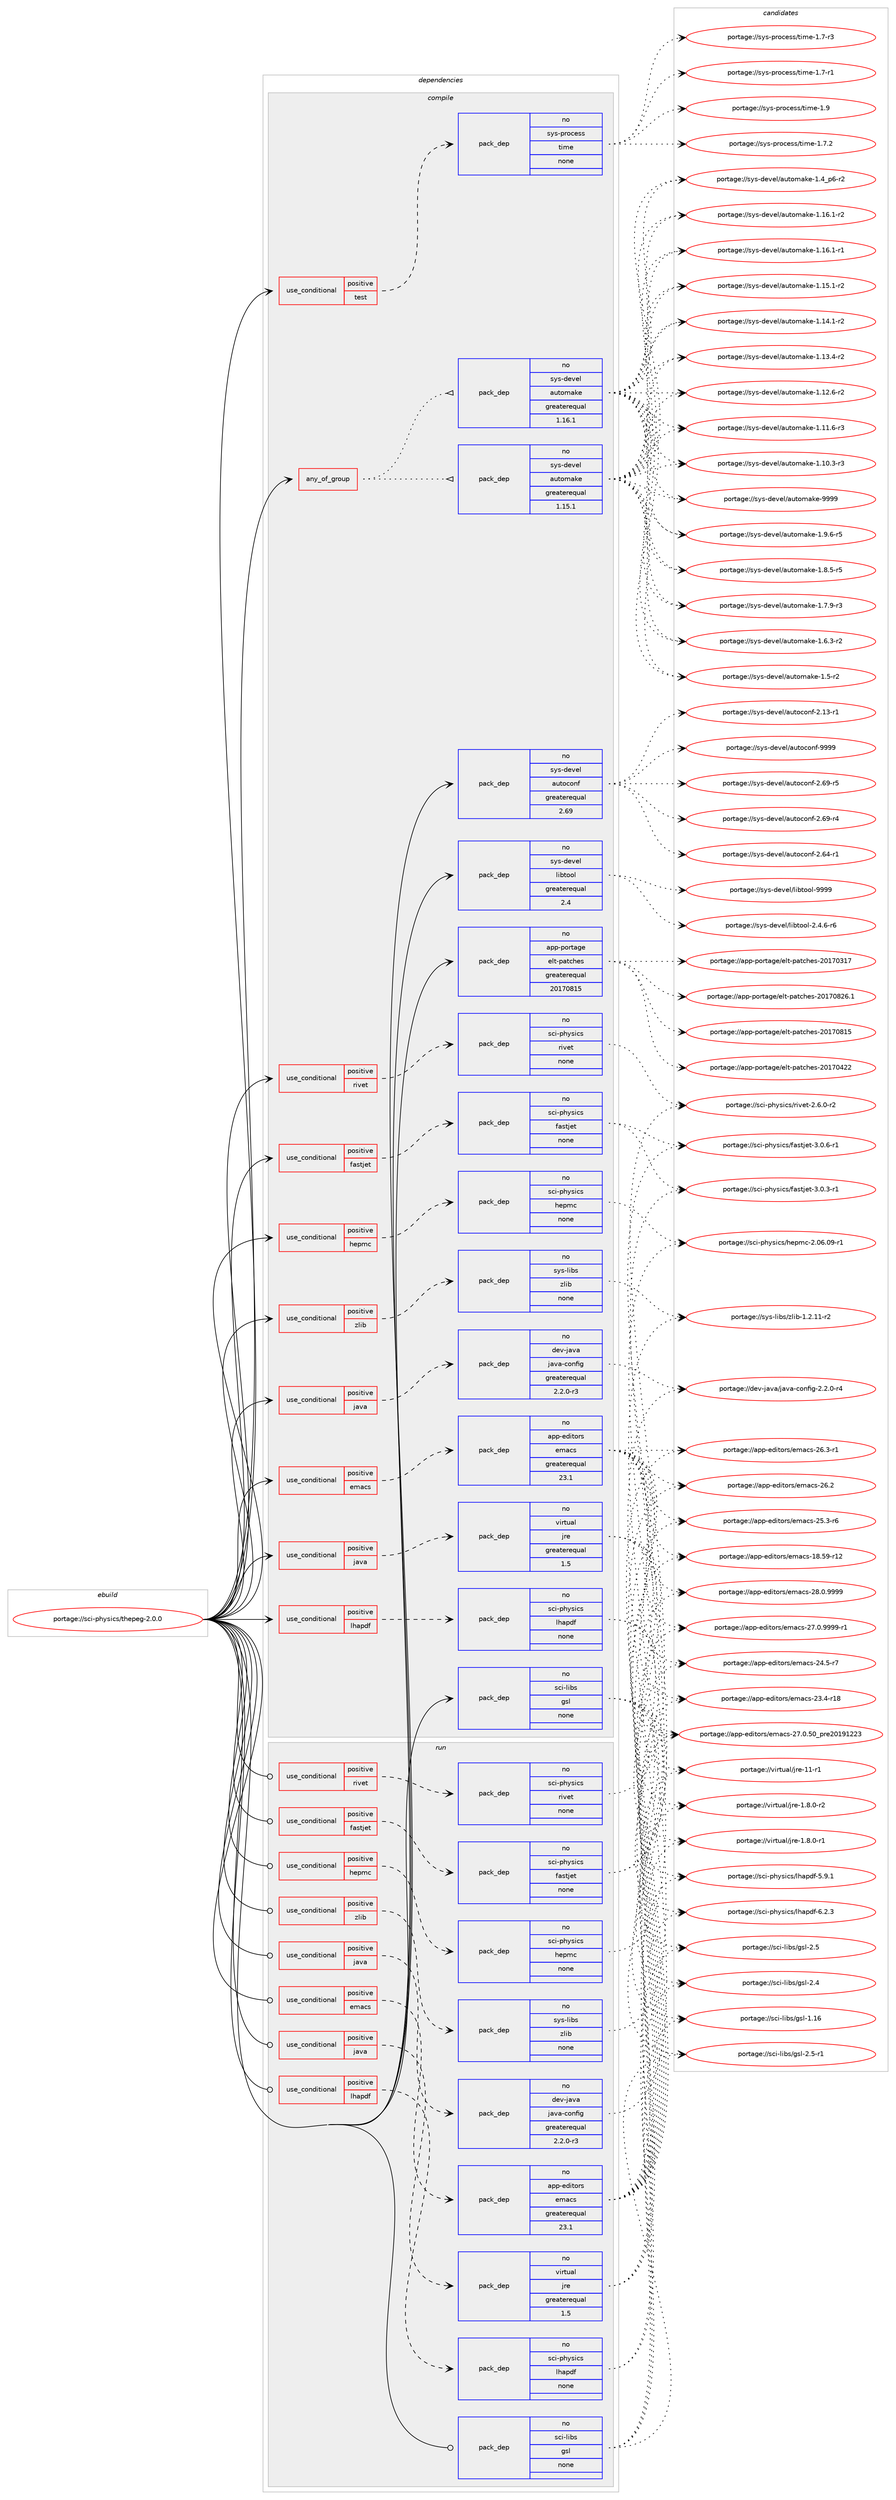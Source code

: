 digraph prolog {

# *************
# Graph options
# *************

newrank=true;
concentrate=true;
compound=true;
graph [rankdir=LR,fontname=Helvetica,fontsize=10,ranksep=1.5];#, ranksep=2.5, nodesep=0.2];
edge  [arrowhead=vee];
node  [fontname=Helvetica,fontsize=10];

# **********
# The ebuild
# **********

subgraph cluster_leftcol {
color=gray;
rank=same;
label=<<i>ebuild</i>>;
id [label="portage://sci-physics/thepeg-2.0.0", color=red, width=4, href="../sci-physics/thepeg-2.0.0.svg"];
}

# ****************
# The dependencies
# ****************

subgraph cluster_midcol {
color=gray;
label=<<i>dependencies</i>>;
subgraph cluster_compile {
fillcolor="#eeeeee";
style=filled;
label=<<i>compile</i>>;
subgraph any1295 {
dependency78305 [label=<<TABLE BORDER="0" CELLBORDER="1" CELLSPACING="0" CELLPADDING="4"><TR><TD CELLPADDING="10">any_of_group</TD></TR></TABLE>>, shape=none, color=red];subgraph pack61868 {
dependency78306 [label=<<TABLE BORDER="0" CELLBORDER="1" CELLSPACING="0" CELLPADDING="4" WIDTH="220"><TR><TD ROWSPAN="6" CELLPADDING="30">pack_dep</TD></TR><TR><TD WIDTH="110">no</TD></TR><TR><TD>sys-devel</TD></TR><TR><TD>automake</TD></TR><TR><TD>greaterequal</TD></TR><TR><TD>1.16.1</TD></TR></TABLE>>, shape=none, color=blue];
}
dependency78305:e -> dependency78306:w [weight=20,style="dotted",arrowhead="oinv"];
subgraph pack61869 {
dependency78307 [label=<<TABLE BORDER="0" CELLBORDER="1" CELLSPACING="0" CELLPADDING="4" WIDTH="220"><TR><TD ROWSPAN="6" CELLPADDING="30">pack_dep</TD></TR><TR><TD WIDTH="110">no</TD></TR><TR><TD>sys-devel</TD></TR><TR><TD>automake</TD></TR><TR><TD>greaterequal</TD></TR><TR><TD>1.15.1</TD></TR></TABLE>>, shape=none, color=blue];
}
dependency78305:e -> dependency78307:w [weight=20,style="dotted",arrowhead="oinv"];
}
id:e -> dependency78305:w [weight=20,style="solid",arrowhead="vee"];
subgraph cond15058 {
dependency78308 [label=<<TABLE BORDER="0" CELLBORDER="1" CELLSPACING="0" CELLPADDING="4"><TR><TD ROWSPAN="3" CELLPADDING="10">use_conditional</TD></TR><TR><TD>positive</TD></TR><TR><TD>emacs</TD></TR></TABLE>>, shape=none, color=red];
subgraph pack61870 {
dependency78309 [label=<<TABLE BORDER="0" CELLBORDER="1" CELLSPACING="0" CELLPADDING="4" WIDTH="220"><TR><TD ROWSPAN="6" CELLPADDING="30">pack_dep</TD></TR><TR><TD WIDTH="110">no</TD></TR><TR><TD>app-editors</TD></TR><TR><TD>emacs</TD></TR><TR><TD>greaterequal</TD></TR><TR><TD>23.1</TD></TR></TABLE>>, shape=none, color=blue];
}
dependency78308:e -> dependency78309:w [weight=20,style="dashed",arrowhead="vee"];
}
id:e -> dependency78308:w [weight=20,style="solid",arrowhead="vee"];
subgraph cond15059 {
dependency78310 [label=<<TABLE BORDER="0" CELLBORDER="1" CELLSPACING="0" CELLPADDING="4"><TR><TD ROWSPAN="3" CELLPADDING="10">use_conditional</TD></TR><TR><TD>positive</TD></TR><TR><TD>fastjet</TD></TR></TABLE>>, shape=none, color=red];
subgraph pack61871 {
dependency78311 [label=<<TABLE BORDER="0" CELLBORDER="1" CELLSPACING="0" CELLPADDING="4" WIDTH="220"><TR><TD ROWSPAN="6" CELLPADDING="30">pack_dep</TD></TR><TR><TD WIDTH="110">no</TD></TR><TR><TD>sci-physics</TD></TR><TR><TD>fastjet</TD></TR><TR><TD>none</TD></TR><TR><TD></TD></TR></TABLE>>, shape=none, color=blue];
}
dependency78310:e -> dependency78311:w [weight=20,style="dashed",arrowhead="vee"];
}
id:e -> dependency78310:w [weight=20,style="solid",arrowhead="vee"];
subgraph cond15060 {
dependency78312 [label=<<TABLE BORDER="0" CELLBORDER="1" CELLSPACING="0" CELLPADDING="4"><TR><TD ROWSPAN="3" CELLPADDING="10">use_conditional</TD></TR><TR><TD>positive</TD></TR><TR><TD>hepmc</TD></TR></TABLE>>, shape=none, color=red];
subgraph pack61872 {
dependency78313 [label=<<TABLE BORDER="0" CELLBORDER="1" CELLSPACING="0" CELLPADDING="4" WIDTH="220"><TR><TD ROWSPAN="6" CELLPADDING="30">pack_dep</TD></TR><TR><TD WIDTH="110">no</TD></TR><TR><TD>sci-physics</TD></TR><TR><TD>hepmc</TD></TR><TR><TD>none</TD></TR><TR><TD></TD></TR></TABLE>>, shape=none, color=blue];
}
dependency78312:e -> dependency78313:w [weight=20,style="dashed",arrowhead="vee"];
}
id:e -> dependency78312:w [weight=20,style="solid",arrowhead="vee"];
subgraph cond15061 {
dependency78314 [label=<<TABLE BORDER="0" CELLBORDER="1" CELLSPACING="0" CELLPADDING="4"><TR><TD ROWSPAN="3" CELLPADDING="10">use_conditional</TD></TR><TR><TD>positive</TD></TR><TR><TD>java</TD></TR></TABLE>>, shape=none, color=red];
subgraph pack61873 {
dependency78315 [label=<<TABLE BORDER="0" CELLBORDER="1" CELLSPACING="0" CELLPADDING="4" WIDTH="220"><TR><TD ROWSPAN="6" CELLPADDING="30">pack_dep</TD></TR><TR><TD WIDTH="110">no</TD></TR><TR><TD>dev-java</TD></TR><TR><TD>java-config</TD></TR><TR><TD>greaterequal</TD></TR><TR><TD>2.2.0-r3</TD></TR></TABLE>>, shape=none, color=blue];
}
dependency78314:e -> dependency78315:w [weight=20,style="dashed",arrowhead="vee"];
}
id:e -> dependency78314:w [weight=20,style="solid",arrowhead="vee"];
subgraph cond15062 {
dependency78316 [label=<<TABLE BORDER="0" CELLBORDER="1" CELLSPACING="0" CELLPADDING="4"><TR><TD ROWSPAN="3" CELLPADDING="10">use_conditional</TD></TR><TR><TD>positive</TD></TR><TR><TD>java</TD></TR></TABLE>>, shape=none, color=red];
subgraph pack61874 {
dependency78317 [label=<<TABLE BORDER="0" CELLBORDER="1" CELLSPACING="0" CELLPADDING="4" WIDTH="220"><TR><TD ROWSPAN="6" CELLPADDING="30">pack_dep</TD></TR><TR><TD WIDTH="110">no</TD></TR><TR><TD>virtual</TD></TR><TR><TD>jre</TD></TR><TR><TD>greaterequal</TD></TR><TR><TD>1.5</TD></TR></TABLE>>, shape=none, color=blue];
}
dependency78316:e -> dependency78317:w [weight=20,style="dashed",arrowhead="vee"];
}
id:e -> dependency78316:w [weight=20,style="solid",arrowhead="vee"];
subgraph cond15063 {
dependency78318 [label=<<TABLE BORDER="0" CELLBORDER="1" CELLSPACING="0" CELLPADDING="4"><TR><TD ROWSPAN="3" CELLPADDING="10">use_conditional</TD></TR><TR><TD>positive</TD></TR><TR><TD>lhapdf</TD></TR></TABLE>>, shape=none, color=red];
subgraph pack61875 {
dependency78319 [label=<<TABLE BORDER="0" CELLBORDER="1" CELLSPACING="0" CELLPADDING="4" WIDTH="220"><TR><TD ROWSPAN="6" CELLPADDING="30">pack_dep</TD></TR><TR><TD WIDTH="110">no</TD></TR><TR><TD>sci-physics</TD></TR><TR><TD>lhapdf</TD></TR><TR><TD>none</TD></TR><TR><TD></TD></TR></TABLE>>, shape=none, color=blue];
}
dependency78318:e -> dependency78319:w [weight=20,style="dashed",arrowhead="vee"];
}
id:e -> dependency78318:w [weight=20,style="solid",arrowhead="vee"];
subgraph cond15064 {
dependency78320 [label=<<TABLE BORDER="0" CELLBORDER="1" CELLSPACING="0" CELLPADDING="4"><TR><TD ROWSPAN="3" CELLPADDING="10">use_conditional</TD></TR><TR><TD>positive</TD></TR><TR><TD>rivet</TD></TR></TABLE>>, shape=none, color=red];
subgraph pack61876 {
dependency78321 [label=<<TABLE BORDER="0" CELLBORDER="1" CELLSPACING="0" CELLPADDING="4" WIDTH="220"><TR><TD ROWSPAN="6" CELLPADDING="30">pack_dep</TD></TR><TR><TD WIDTH="110">no</TD></TR><TR><TD>sci-physics</TD></TR><TR><TD>rivet</TD></TR><TR><TD>none</TD></TR><TR><TD></TD></TR></TABLE>>, shape=none, color=blue];
}
dependency78320:e -> dependency78321:w [weight=20,style="dashed",arrowhead="vee"];
}
id:e -> dependency78320:w [weight=20,style="solid",arrowhead="vee"];
subgraph cond15065 {
dependency78322 [label=<<TABLE BORDER="0" CELLBORDER="1" CELLSPACING="0" CELLPADDING="4"><TR><TD ROWSPAN="3" CELLPADDING="10">use_conditional</TD></TR><TR><TD>positive</TD></TR><TR><TD>test</TD></TR></TABLE>>, shape=none, color=red];
subgraph pack61877 {
dependency78323 [label=<<TABLE BORDER="0" CELLBORDER="1" CELLSPACING="0" CELLPADDING="4" WIDTH="220"><TR><TD ROWSPAN="6" CELLPADDING="30">pack_dep</TD></TR><TR><TD WIDTH="110">no</TD></TR><TR><TD>sys-process</TD></TR><TR><TD>time</TD></TR><TR><TD>none</TD></TR><TR><TD></TD></TR></TABLE>>, shape=none, color=blue];
}
dependency78322:e -> dependency78323:w [weight=20,style="dashed",arrowhead="vee"];
}
id:e -> dependency78322:w [weight=20,style="solid",arrowhead="vee"];
subgraph cond15066 {
dependency78324 [label=<<TABLE BORDER="0" CELLBORDER="1" CELLSPACING="0" CELLPADDING="4"><TR><TD ROWSPAN="3" CELLPADDING="10">use_conditional</TD></TR><TR><TD>positive</TD></TR><TR><TD>zlib</TD></TR></TABLE>>, shape=none, color=red];
subgraph pack61878 {
dependency78325 [label=<<TABLE BORDER="0" CELLBORDER="1" CELLSPACING="0" CELLPADDING="4" WIDTH="220"><TR><TD ROWSPAN="6" CELLPADDING="30">pack_dep</TD></TR><TR><TD WIDTH="110">no</TD></TR><TR><TD>sys-libs</TD></TR><TR><TD>zlib</TD></TR><TR><TD>none</TD></TR><TR><TD></TD></TR></TABLE>>, shape=none, color=blue];
}
dependency78324:e -> dependency78325:w [weight=20,style="dashed",arrowhead="vee"];
}
id:e -> dependency78324:w [weight=20,style="solid",arrowhead="vee"];
subgraph pack61879 {
dependency78326 [label=<<TABLE BORDER="0" CELLBORDER="1" CELLSPACING="0" CELLPADDING="4" WIDTH="220"><TR><TD ROWSPAN="6" CELLPADDING="30">pack_dep</TD></TR><TR><TD WIDTH="110">no</TD></TR><TR><TD>app-portage</TD></TR><TR><TD>elt-patches</TD></TR><TR><TD>greaterequal</TD></TR><TR><TD>20170815</TD></TR></TABLE>>, shape=none, color=blue];
}
id:e -> dependency78326:w [weight=20,style="solid",arrowhead="vee"];
subgraph pack61880 {
dependency78327 [label=<<TABLE BORDER="0" CELLBORDER="1" CELLSPACING="0" CELLPADDING="4" WIDTH="220"><TR><TD ROWSPAN="6" CELLPADDING="30">pack_dep</TD></TR><TR><TD WIDTH="110">no</TD></TR><TR><TD>sci-libs</TD></TR><TR><TD>gsl</TD></TR><TR><TD>none</TD></TR><TR><TD></TD></TR></TABLE>>, shape=none, color=blue];
}
id:e -> dependency78327:w [weight=20,style="solid",arrowhead="vee"];
subgraph pack61881 {
dependency78328 [label=<<TABLE BORDER="0" CELLBORDER="1" CELLSPACING="0" CELLPADDING="4" WIDTH="220"><TR><TD ROWSPAN="6" CELLPADDING="30">pack_dep</TD></TR><TR><TD WIDTH="110">no</TD></TR><TR><TD>sys-devel</TD></TR><TR><TD>autoconf</TD></TR><TR><TD>greaterequal</TD></TR><TR><TD>2.69</TD></TR></TABLE>>, shape=none, color=blue];
}
id:e -> dependency78328:w [weight=20,style="solid",arrowhead="vee"];
subgraph pack61882 {
dependency78329 [label=<<TABLE BORDER="0" CELLBORDER="1" CELLSPACING="0" CELLPADDING="4" WIDTH="220"><TR><TD ROWSPAN="6" CELLPADDING="30">pack_dep</TD></TR><TR><TD WIDTH="110">no</TD></TR><TR><TD>sys-devel</TD></TR><TR><TD>libtool</TD></TR><TR><TD>greaterequal</TD></TR><TR><TD>2.4</TD></TR></TABLE>>, shape=none, color=blue];
}
id:e -> dependency78329:w [weight=20,style="solid",arrowhead="vee"];
}
subgraph cluster_compileandrun {
fillcolor="#eeeeee";
style=filled;
label=<<i>compile and run</i>>;
}
subgraph cluster_run {
fillcolor="#eeeeee";
style=filled;
label=<<i>run</i>>;
subgraph cond15067 {
dependency78330 [label=<<TABLE BORDER="0" CELLBORDER="1" CELLSPACING="0" CELLPADDING="4"><TR><TD ROWSPAN="3" CELLPADDING="10">use_conditional</TD></TR><TR><TD>positive</TD></TR><TR><TD>emacs</TD></TR></TABLE>>, shape=none, color=red];
subgraph pack61883 {
dependency78331 [label=<<TABLE BORDER="0" CELLBORDER="1" CELLSPACING="0" CELLPADDING="4" WIDTH="220"><TR><TD ROWSPAN="6" CELLPADDING="30">pack_dep</TD></TR><TR><TD WIDTH="110">no</TD></TR><TR><TD>app-editors</TD></TR><TR><TD>emacs</TD></TR><TR><TD>greaterequal</TD></TR><TR><TD>23.1</TD></TR></TABLE>>, shape=none, color=blue];
}
dependency78330:e -> dependency78331:w [weight=20,style="dashed",arrowhead="vee"];
}
id:e -> dependency78330:w [weight=20,style="solid",arrowhead="odot"];
subgraph cond15068 {
dependency78332 [label=<<TABLE BORDER="0" CELLBORDER="1" CELLSPACING="0" CELLPADDING="4"><TR><TD ROWSPAN="3" CELLPADDING="10">use_conditional</TD></TR><TR><TD>positive</TD></TR><TR><TD>fastjet</TD></TR></TABLE>>, shape=none, color=red];
subgraph pack61884 {
dependency78333 [label=<<TABLE BORDER="0" CELLBORDER="1" CELLSPACING="0" CELLPADDING="4" WIDTH="220"><TR><TD ROWSPAN="6" CELLPADDING="30">pack_dep</TD></TR><TR><TD WIDTH="110">no</TD></TR><TR><TD>sci-physics</TD></TR><TR><TD>fastjet</TD></TR><TR><TD>none</TD></TR><TR><TD></TD></TR></TABLE>>, shape=none, color=blue];
}
dependency78332:e -> dependency78333:w [weight=20,style="dashed",arrowhead="vee"];
}
id:e -> dependency78332:w [weight=20,style="solid",arrowhead="odot"];
subgraph cond15069 {
dependency78334 [label=<<TABLE BORDER="0" CELLBORDER="1" CELLSPACING="0" CELLPADDING="4"><TR><TD ROWSPAN="3" CELLPADDING="10">use_conditional</TD></TR><TR><TD>positive</TD></TR><TR><TD>hepmc</TD></TR></TABLE>>, shape=none, color=red];
subgraph pack61885 {
dependency78335 [label=<<TABLE BORDER="0" CELLBORDER="1" CELLSPACING="0" CELLPADDING="4" WIDTH="220"><TR><TD ROWSPAN="6" CELLPADDING="30">pack_dep</TD></TR><TR><TD WIDTH="110">no</TD></TR><TR><TD>sci-physics</TD></TR><TR><TD>hepmc</TD></TR><TR><TD>none</TD></TR><TR><TD></TD></TR></TABLE>>, shape=none, color=blue];
}
dependency78334:e -> dependency78335:w [weight=20,style="dashed",arrowhead="vee"];
}
id:e -> dependency78334:w [weight=20,style="solid",arrowhead="odot"];
subgraph cond15070 {
dependency78336 [label=<<TABLE BORDER="0" CELLBORDER="1" CELLSPACING="0" CELLPADDING="4"><TR><TD ROWSPAN="3" CELLPADDING="10">use_conditional</TD></TR><TR><TD>positive</TD></TR><TR><TD>java</TD></TR></TABLE>>, shape=none, color=red];
subgraph pack61886 {
dependency78337 [label=<<TABLE BORDER="0" CELLBORDER="1" CELLSPACING="0" CELLPADDING="4" WIDTH="220"><TR><TD ROWSPAN="6" CELLPADDING="30">pack_dep</TD></TR><TR><TD WIDTH="110">no</TD></TR><TR><TD>dev-java</TD></TR><TR><TD>java-config</TD></TR><TR><TD>greaterequal</TD></TR><TR><TD>2.2.0-r3</TD></TR></TABLE>>, shape=none, color=blue];
}
dependency78336:e -> dependency78337:w [weight=20,style="dashed",arrowhead="vee"];
}
id:e -> dependency78336:w [weight=20,style="solid",arrowhead="odot"];
subgraph cond15071 {
dependency78338 [label=<<TABLE BORDER="0" CELLBORDER="1" CELLSPACING="0" CELLPADDING="4"><TR><TD ROWSPAN="3" CELLPADDING="10">use_conditional</TD></TR><TR><TD>positive</TD></TR><TR><TD>java</TD></TR></TABLE>>, shape=none, color=red];
subgraph pack61887 {
dependency78339 [label=<<TABLE BORDER="0" CELLBORDER="1" CELLSPACING="0" CELLPADDING="4" WIDTH="220"><TR><TD ROWSPAN="6" CELLPADDING="30">pack_dep</TD></TR><TR><TD WIDTH="110">no</TD></TR><TR><TD>virtual</TD></TR><TR><TD>jre</TD></TR><TR><TD>greaterequal</TD></TR><TR><TD>1.5</TD></TR></TABLE>>, shape=none, color=blue];
}
dependency78338:e -> dependency78339:w [weight=20,style="dashed",arrowhead="vee"];
}
id:e -> dependency78338:w [weight=20,style="solid",arrowhead="odot"];
subgraph cond15072 {
dependency78340 [label=<<TABLE BORDER="0" CELLBORDER="1" CELLSPACING="0" CELLPADDING="4"><TR><TD ROWSPAN="3" CELLPADDING="10">use_conditional</TD></TR><TR><TD>positive</TD></TR><TR><TD>lhapdf</TD></TR></TABLE>>, shape=none, color=red];
subgraph pack61888 {
dependency78341 [label=<<TABLE BORDER="0" CELLBORDER="1" CELLSPACING="0" CELLPADDING="4" WIDTH="220"><TR><TD ROWSPAN="6" CELLPADDING="30">pack_dep</TD></TR><TR><TD WIDTH="110">no</TD></TR><TR><TD>sci-physics</TD></TR><TR><TD>lhapdf</TD></TR><TR><TD>none</TD></TR><TR><TD></TD></TR></TABLE>>, shape=none, color=blue];
}
dependency78340:e -> dependency78341:w [weight=20,style="dashed",arrowhead="vee"];
}
id:e -> dependency78340:w [weight=20,style="solid",arrowhead="odot"];
subgraph cond15073 {
dependency78342 [label=<<TABLE BORDER="0" CELLBORDER="1" CELLSPACING="0" CELLPADDING="4"><TR><TD ROWSPAN="3" CELLPADDING="10">use_conditional</TD></TR><TR><TD>positive</TD></TR><TR><TD>rivet</TD></TR></TABLE>>, shape=none, color=red];
subgraph pack61889 {
dependency78343 [label=<<TABLE BORDER="0" CELLBORDER="1" CELLSPACING="0" CELLPADDING="4" WIDTH="220"><TR><TD ROWSPAN="6" CELLPADDING="30">pack_dep</TD></TR><TR><TD WIDTH="110">no</TD></TR><TR><TD>sci-physics</TD></TR><TR><TD>rivet</TD></TR><TR><TD>none</TD></TR><TR><TD></TD></TR></TABLE>>, shape=none, color=blue];
}
dependency78342:e -> dependency78343:w [weight=20,style="dashed",arrowhead="vee"];
}
id:e -> dependency78342:w [weight=20,style="solid",arrowhead="odot"];
subgraph cond15074 {
dependency78344 [label=<<TABLE BORDER="0" CELLBORDER="1" CELLSPACING="0" CELLPADDING="4"><TR><TD ROWSPAN="3" CELLPADDING="10">use_conditional</TD></TR><TR><TD>positive</TD></TR><TR><TD>zlib</TD></TR></TABLE>>, shape=none, color=red];
subgraph pack61890 {
dependency78345 [label=<<TABLE BORDER="0" CELLBORDER="1" CELLSPACING="0" CELLPADDING="4" WIDTH="220"><TR><TD ROWSPAN="6" CELLPADDING="30">pack_dep</TD></TR><TR><TD WIDTH="110">no</TD></TR><TR><TD>sys-libs</TD></TR><TR><TD>zlib</TD></TR><TR><TD>none</TD></TR><TR><TD></TD></TR></TABLE>>, shape=none, color=blue];
}
dependency78344:e -> dependency78345:w [weight=20,style="dashed",arrowhead="vee"];
}
id:e -> dependency78344:w [weight=20,style="solid",arrowhead="odot"];
subgraph pack61891 {
dependency78346 [label=<<TABLE BORDER="0" CELLBORDER="1" CELLSPACING="0" CELLPADDING="4" WIDTH="220"><TR><TD ROWSPAN="6" CELLPADDING="30">pack_dep</TD></TR><TR><TD WIDTH="110">no</TD></TR><TR><TD>sci-libs</TD></TR><TR><TD>gsl</TD></TR><TR><TD>none</TD></TR><TR><TD></TD></TR></TABLE>>, shape=none, color=blue];
}
id:e -> dependency78346:w [weight=20,style="solid",arrowhead="odot"];
}
}

# **************
# The candidates
# **************

subgraph cluster_choices {
rank=same;
color=gray;
label=<<i>candidates</i>>;

subgraph choice61868 {
color=black;
nodesep=1;
choice115121115451001011181011084797117116111109971071014557575757 [label="portage://sys-devel/automake-9999", color=red, width=4,href="../sys-devel/automake-9999.svg"];
choice115121115451001011181011084797117116111109971071014549465746544511453 [label="portage://sys-devel/automake-1.9.6-r5", color=red, width=4,href="../sys-devel/automake-1.9.6-r5.svg"];
choice115121115451001011181011084797117116111109971071014549465646534511453 [label="portage://sys-devel/automake-1.8.5-r5", color=red, width=4,href="../sys-devel/automake-1.8.5-r5.svg"];
choice115121115451001011181011084797117116111109971071014549465546574511451 [label="portage://sys-devel/automake-1.7.9-r3", color=red, width=4,href="../sys-devel/automake-1.7.9-r3.svg"];
choice115121115451001011181011084797117116111109971071014549465446514511450 [label="portage://sys-devel/automake-1.6.3-r2", color=red, width=4,href="../sys-devel/automake-1.6.3-r2.svg"];
choice11512111545100101118101108479711711611110997107101454946534511450 [label="portage://sys-devel/automake-1.5-r2", color=red, width=4,href="../sys-devel/automake-1.5-r2.svg"];
choice115121115451001011181011084797117116111109971071014549465295112544511450 [label="portage://sys-devel/automake-1.4_p6-r2", color=red, width=4,href="../sys-devel/automake-1.4_p6-r2.svg"];
choice11512111545100101118101108479711711611110997107101454946495446494511450 [label="portage://sys-devel/automake-1.16.1-r2", color=red, width=4,href="../sys-devel/automake-1.16.1-r2.svg"];
choice11512111545100101118101108479711711611110997107101454946495446494511449 [label="portage://sys-devel/automake-1.16.1-r1", color=red, width=4,href="../sys-devel/automake-1.16.1-r1.svg"];
choice11512111545100101118101108479711711611110997107101454946495346494511450 [label="portage://sys-devel/automake-1.15.1-r2", color=red, width=4,href="../sys-devel/automake-1.15.1-r2.svg"];
choice11512111545100101118101108479711711611110997107101454946495246494511450 [label="portage://sys-devel/automake-1.14.1-r2", color=red, width=4,href="../sys-devel/automake-1.14.1-r2.svg"];
choice11512111545100101118101108479711711611110997107101454946495146524511450 [label="portage://sys-devel/automake-1.13.4-r2", color=red, width=4,href="../sys-devel/automake-1.13.4-r2.svg"];
choice11512111545100101118101108479711711611110997107101454946495046544511450 [label="portage://sys-devel/automake-1.12.6-r2", color=red, width=4,href="../sys-devel/automake-1.12.6-r2.svg"];
choice11512111545100101118101108479711711611110997107101454946494946544511451 [label="portage://sys-devel/automake-1.11.6-r3", color=red, width=4,href="../sys-devel/automake-1.11.6-r3.svg"];
choice11512111545100101118101108479711711611110997107101454946494846514511451 [label="portage://sys-devel/automake-1.10.3-r3", color=red, width=4,href="../sys-devel/automake-1.10.3-r3.svg"];
dependency78306:e -> choice115121115451001011181011084797117116111109971071014557575757:w [style=dotted,weight="100"];
dependency78306:e -> choice115121115451001011181011084797117116111109971071014549465746544511453:w [style=dotted,weight="100"];
dependency78306:e -> choice115121115451001011181011084797117116111109971071014549465646534511453:w [style=dotted,weight="100"];
dependency78306:e -> choice115121115451001011181011084797117116111109971071014549465546574511451:w [style=dotted,weight="100"];
dependency78306:e -> choice115121115451001011181011084797117116111109971071014549465446514511450:w [style=dotted,weight="100"];
dependency78306:e -> choice11512111545100101118101108479711711611110997107101454946534511450:w [style=dotted,weight="100"];
dependency78306:e -> choice115121115451001011181011084797117116111109971071014549465295112544511450:w [style=dotted,weight="100"];
dependency78306:e -> choice11512111545100101118101108479711711611110997107101454946495446494511450:w [style=dotted,weight="100"];
dependency78306:e -> choice11512111545100101118101108479711711611110997107101454946495446494511449:w [style=dotted,weight="100"];
dependency78306:e -> choice11512111545100101118101108479711711611110997107101454946495346494511450:w [style=dotted,weight="100"];
dependency78306:e -> choice11512111545100101118101108479711711611110997107101454946495246494511450:w [style=dotted,weight="100"];
dependency78306:e -> choice11512111545100101118101108479711711611110997107101454946495146524511450:w [style=dotted,weight="100"];
dependency78306:e -> choice11512111545100101118101108479711711611110997107101454946495046544511450:w [style=dotted,weight="100"];
dependency78306:e -> choice11512111545100101118101108479711711611110997107101454946494946544511451:w [style=dotted,weight="100"];
dependency78306:e -> choice11512111545100101118101108479711711611110997107101454946494846514511451:w [style=dotted,weight="100"];
}
subgraph choice61869 {
color=black;
nodesep=1;
choice115121115451001011181011084797117116111109971071014557575757 [label="portage://sys-devel/automake-9999", color=red, width=4,href="../sys-devel/automake-9999.svg"];
choice115121115451001011181011084797117116111109971071014549465746544511453 [label="portage://sys-devel/automake-1.9.6-r5", color=red, width=4,href="../sys-devel/automake-1.9.6-r5.svg"];
choice115121115451001011181011084797117116111109971071014549465646534511453 [label="portage://sys-devel/automake-1.8.5-r5", color=red, width=4,href="../sys-devel/automake-1.8.5-r5.svg"];
choice115121115451001011181011084797117116111109971071014549465546574511451 [label="portage://sys-devel/automake-1.7.9-r3", color=red, width=4,href="../sys-devel/automake-1.7.9-r3.svg"];
choice115121115451001011181011084797117116111109971071014549465446514511450 [label="portage://sys-devel/automake-1.6.3-r2", color=red, width=4,href="../sys-devel/automake-1.6.3-r2.svg"];
choice11512111545100101118101108479711711611110997107101454946534511450 [label="portage://sys-devel/automake-1.5-r2", color=red, width=4,href="../sys-devel/automake-1.5-r2.svg"];
choice115121115451001011181011084797117116111109971071014549465295112544511450 [label="portage://sys-devel/automake-1.4_p6-r2", color=red, width=4,href="../sys-devel/automake-1.4_p6-r2.svg"];
choice11512111545100101118101108479711711611110997107101454946495446494511450 [label="portage://sys-devel/automake-1.16.1-r2", color=red, width=4,href="../sys-devel/automake-1.16.1-r2.svg"];
choice11512111545100101118101108479711711611110997107101454946495446494511449 [label="portage://sys-devel/automake-1.16.1-r1", color=red, width=4,href="../sys-devel/automake-1.16.1-r1.svg"];
choice11512111545100101118101108479711711611110997107101454946495346494511450 [label="portage://sys-devel/automake-1.15.1-r2", color=red, width=4,href="../sys-devel/automake-1.15.1-r2.svg"];
choice11512111545100101118101108479711711611110997107101454946495246494511450 [label="portage://sys-devel/automake-1.14.1-r2", color=red, width=4,href="../sys-devel/automake-1.14.1-r2.svg"];
choice11512111545100101118101108479711711611110997107101454946495146524511450 [label="portage://sys-devel/automake-1.13.4-r2", color=red, width=4,href="../sys-devel/automake-1.13.4-r2.svg"];
choice11512111545100101118101108479711711611110997107101454946495046544511450 [label="portage://sys-devel/automake-1.12.6-r2", color=red, width=4,href="../sys-devel/automake-1.12.6-r2.svg"];
choice11512111545100101118101108479711711611110997107101454946494946544511451 [label="portage://sys-devel/automake-1.11.6-r3", color=red, width=4,href="../sys-devel/automake-1.11.6-r3.svg"];
choice11512111545100101118101108479711711611110997107101454946494846514511451 [label="portage://sys-devel/automake-1.10.3-r3", color=red, width=4,href="../sys-devel/automake-1.10.3-r3.svg"];
dependency78307:e -> choice115121115451001011181011084797117116111109971071014557575757:w [style=dotted,weight="100"];
dependency78307:e -> choice115121115451001011181011084797117116111109971071014549465746544511453:w [style=dotted,weight="100"];
dependency78307:e -> choice115121115451001011181011084797117116111109971071014549465646534511453:w [style=dotted,weight="100"];
dependency78307:e -> choice115121115451001011181011084797117116111109971071014549465546574511451:w [style=dotted,weight="100"];
dependency78307:e -> choice115121115451001011181011084797117116111109971071014549465446514511450:w [style=dotted,weight="100"];
dependency78307:e -> choice11512111545100101118101108479711711611110997107101454946534511450:w [style=dotted,weight="100"];
dependency78307:e -> choice115121115451001011181011084797117116111109971071014549465295112544511450:w [style=dotted,weight="100"];
dependency78307:e -> choice11512111545100101118101108479711711611110997107101454946495446494511450:w [style=dotted,weight="100"];
dependency78307:e -> choice11512111545100101118101108479711711611110997107101454946495446494511449:w [style=dotted,weight="100"];
dependency78307:e -> choice11512111545100101118101108479711711611110997107101454946495346494511450:w [style=dotted,weight="100"];
dependency78307:e -> choice11512111545100101118101108479711711611110997107101454946495246494511450:w [style=dotted,weight="100"];
dependency78307:e -> choice11512111545100101118101108479711711611110997107101454946495146524511450:w [style=dotted,weight="100"];
dependency78307:e -> choice11512111545100101118101108479711711611110997107101454946495046544511450:w [style=dotted,weight="100"];
dependency78307:e -> choice11512111545100101118101108479711711611110997107101454946494946544511451:w [style=dotted,weight="100"];
dependency78307:e -> choice11512111545100101118101108479711711611110997107101454946494846514511451:w [style=dotted,weight="100"];
}
subgraph choice61870 {
color=black;
nodesep=1;
choice971121124510110010511611111411547101109979911545505646484657575757 [label="portage://app-editors/emacs-28.0.9999", color=red, width=4,href="../app-editors/emacs-28.0.9999.svg"];
choice9711211245101100105116111114115471011099799115455055464846575757574511449 [label="portage://app-editors/emacs-27.0.9999-r1", color=red, width=4,href="../app-editors/emacs-27.0.9999-r1.svg"];
choice97112112451011001051161111141154710110997991154550554648465348951121141015048495749505051 [label="portage://app-editors/emacs-27.0.50_pre20191223", color=red, width=4,href="../app-editors/emacs-27.0.50_pre20191223.svg"];
choice971121124510110010511611111411547101109979911545505446514511449 [label="portage://app-editors/emacs-26.3-r1", color=red, width=4,href="../app-editors/emacs-26.3-r1.svg"];
choice97112112451011001051161111141154710110997991154550544650 [label="portage://app-editors/emacs-26.2", color=red, width=4,href="../app-editors/emacs-26.2.svg"];
choice971121124510110010511611111411547101109979911545505346514511454 [label="portage://app-editors/emacs-25.3-r6", color=red, width=4,href="../app-editors/emacs-25.3-r6.svg"];
choice971121124510110010511611111411547101109979911545505246534511455 [label="portage://app-editors/emacs-24.5-r7", color=red, width=4,href="../app-editors/emacs-24.5-r7.svg"];
choice97112112451011001051161111141154710110997991154550514652451144956 [label="portage://app-editors/emacs-23.4-r18", color=red, width=4,href="../app-editors/emacs-23.4-r18.svg"];
choice9711211245101100105116111114115471011099799115454956465357451144950 [label="portage://app-editors/emacs-18.59-r12", color=red, width=4,href="../app-editors/emacs-18.59-r12.svg"];
dependency78309:e -> choice971121124510110010511611111411547101109979911545505646484657575757:w [style=dotted,weight="100"];
dependency78309:e -> choice9711211245101100105116111114115471011099799115455055464846575757574511449:w [style=dotted,weight="100"];
dependency78309:e -> choice97112112451011001051161111141154710110997991154550554648465348951121141015048495749505051:w [style=dotted,weight="100"];
dependency78309:e -> choice971121124510110010511611111411547101109979911545505446514511449:w [style=dotted,weight="100"];
dependency78309:e -> choice97112112451011001051161111141154710110997991154550544650:w [style=dotted,weight="100"];
dependency78309:e -> choice971121124510110010511611111411547101109979911545505346514511454:w [style=dotted,weight="100"];
dependency78309:e -> choice971121124510110010511611111411547101109979911545505246534511455:w [style=dotted,weight="100"];
dependency78309:e -> choice97112112451011001051161111141154710110997991154550514652451144956:w [style=dotted,weight="100"];
dependency78309:e -> choice9711211245101100105116111114115471011099799115454956465357451144950:w [style=dotted,weight="100"];
}
subgraph choice61871 {
color=black;
nodesep=1;
choice11599105451121041211151059911547102971151161061011164551464846544511449 [label="portage://sci-physics/fastjet-3.0.6-r1", color=red, width=4,href="../sci-physics/fastjet-3.0.6-r1.svg"];
choice11599105451121041211151059911547102971151161061011164551464846514511449 [label="portage://sci-physics/fastjet-3.0.3-r1", color=red, width=4,href="../sci-physics/fastjet-3.0.3-r1.svg"];
dependency78311:e -> choice11599105451121041211151059911547102971151161061011164551464846544511449:w [style=dotted,weight="100"];
dependency78311:e -> choice11599105451121041211151059911547102971151161061011164551464846514511449:w [style=dotted,weight="100"];
}
subgraph choice61872 {
color=black;
nodesep=1;
choice115991054511210412111510599115471041011121099945504648544648574511449 [label="portage://sci-physics/hepmc-2.06.09-r1", color=red, width=4,href="../sci-physics/hepmc-2.06.09-r1.svg"];
dependency78313:e -> choice115991054511210412111510599115471041011121099945504648544648574511449:w [style=dotted,weight="100"];
}
subgraph choice61873 {
color=black;
nodesep=1;
choice10010111845106971189747106971189745991111101021051034550465046484511452 [label="portage://dev-java/java-config-2.2.0-r4", color=red, width=4,href="../dev-java/java-config-2.2.0-r4.svg"];
dependency78315:e -> choice10010111845106971189747106971189745991111101021051034550465046484511452:w [style=dotted,weight="100"];
}
subgraph choice61874 {
color=black;
nodesep=1;
choice11810511411611797108471061141014549494511449 [label="portage://virtual/jre-11-r1", color=red, width=4,href="../virtual/jre-11-r1.svg"];
choice11810511411611797108471061141014549465646484511450 [label="portage://virtual/jre-1.8.0-r2", color=red, width=4,href="../virtual/jre-1.8.0-r2.svg"];
choice11810511411611797108471061141014549465646484511449 [label="portage://virtual/jre-1.8.0-r1", color=red, width=4,href="../virtual/jre-1.8.0-r1.svg"];
dependency78317:e -> choice11810511411611797108471061141014549494511449:w [style=dotted,weight="100"];
dependency78317:e -> choice11810511411611797108471061141014549465646484511450:w [style=dotted,weight="100"];
dependency78317:e -> choice11810511411611797108471061141014549465646484511449:w [style=dotted,weight="100"];
}
subgraph choice61875 {
color=black;
nodesep=1;
choice1159910545112104121115105991154710810497112100102455446504651 [label="portage://sci-physics/lhapdf-6.2.3", color=red, width=4,href="../sci-physics/lhapdf-6.2.3.svg"];
choice1159910545112104121115105991154710810497112100102455346574649 [label="portage://sci-physics/lhapdf-5.9.1", color=red, width=4,href="../sci-physics/lhapdf-5.9.1.svg"];
dependency78319:e -> choice1159910545112104121115105991154710810497112100102455446504651:w [style=dotted,weight="100"];
dependency78319:e -> choice1159910545112104121115105991154710810497112100102455346574649:w [style=dotted,weight="100"];
}
subgraph choice61876 {
color=black;
nodesep=1;
choice115991054511210412111510599115471141051181011164550465446484511450 [label="portage://sci-physics/rivet-2.6.0-r2", color=red, width=4,href="../sci-physics/rivet-2.6.0-r2.svg"];
dependency78321:e -> choice115991054511210412111510599115471141051181011164550465446484511450:w [style=dotted,weight="100"];
}
subgraph choice61877 {
color=black;
nodesep=1;
choice11512111545112114111991011151154711610510910145494657 [label="portage://sys-process/time-1.9", color=red, width=4,href="../sys-process/time-1.9.svg"];
choice115121115451121141119910111511547116105109101454946554650 [label="portage://sys-process/time-1.7.2", color=red, width=4,href="../sys-process/time-1.7.2.svg"];
choice115121115451121141119910111511547116105109101454946554511451 [label="portage://sys-process/time-1.7-r3", color=red, width=4,href="../sys-process/time-1.7-r3.svg"];
choice115121115451121141119910111511547116105109101454946554511449 [label="portage://sys-process/time-1.7-r1", color=red, width=4,href="../sys-process/time-1.7-r1.svg"];
dependency78323:e -> choice11512111545112114111991011151154711610510910145494657:w [style=dotted,weight="100"];
dependency78323:e -> choice115121115451121141119910111511547116105109101454946554650:w [style=dotted,weight="100"];
dependency78323:e -> choice115121115451121141119910111511547116105109101454946554511451:w [style=dotted,weight="100"];
dependency78323:e -> choice115121115451121141119910111511547116105109101454946554511449:w [style=dotted,weight="100"];
}
subgraph choice61878 {
color=black;
nodesep=1;
choice11512111545108105981154712210810598454946504649494511450 [label="portage://sys-libs/zlib-1.2.11-r2", color=red, width=4,href="../sys-libs/zlib-1.2.11-r2.svg"];
dependency78325:e -> choice11512111545108105981154712210810598454946504649494511450:w [style=dotted,weight="100"];
}
subgraph choice61879 {
color=black;
nodesep=1;
choice971121124511211111411697103101471011081164511297116991041011154550484955485650544649 [label="portage://app-portage/elt-patches-20170826.1", color=red, width=4,href="../app-portage/elt-patches-20170826.1.svg"];
choice97112112451121111141169710310147101108116451129711699104101115455048495548564953 [label="portage://app-portage/elt-patches-20170815", color=red, width=4,href="../app-portage/elt-patches-20170815.svg"];
choice97112112451121111141169710310147101108116451129711699104101115455048495548525050 [label="portage://app-portage/elt-patches-20170422", color=red, width=4,href="../app-portage/elt-patches-20170422.svg"];
choice97112112451121111141169710310147101108116451129711699104101115455048495548514955 [label="portage://app-portage/elt-patches-20170317", color=red, width=4,href="../app-portage/elt-patches-20170317.svg"];
dependency78326:e -> choice971121124511211111411697103101471011081164511297116991041011154550484955485650544649:w [style=dotted,weight="100"];
dependency78326:e -> choice97112112451121111141169710310147101108116451129711699104101115455048495548564953:w [style=dotted,weight="100"];
dependency78326:e -> choice97112112451121111141169710310147101108116451129711699104101115455048495548525050:w [style=dotted,weight="100"];
dependency78326:e -> choice97112112451121111141169710310147101108116451129711699104101115455048495548514955:w [style=dotted,weight="100"];
}
subgraph choice61880 {
color=black;
nodesep=1;
choice11599105451081059811547103115108455046534511449 [label="portage://sci-libs/gsl-2.5-r1", color=red, width=4,href="../sci-libs/gsl-2.5-r1.svg"];
choice1159910545108105981154710311510845504653 [label="portage://sci-libs/gsl-2.5", color=red, width=4,href="../sci-libs/gsl-2.5.svg"];
choice1159910545108105981154710311510845504652 [label="portage://sci-libs/gsl-2.4", color=red, width=4,href="../sci-libs/gsl-2.4.svg"];
choice115991054510810598115471031151084549464954 [label="portage://sci-libs/gsl-1.16", color=red, width=4,href="../sci-libs/gsl-1.16.svg"];
dependency78327:e -> choice11599105451081059811547103115108455046534511449:w [style=dotted,weight="100"];
dependency78327:e -> choice1159910545108105981154710311510845504653:w [style=dotted,weight="100"];
dependency78327:e -> choice1159910545108105981154710311510845504652:w [style=dotted,weight="100"];
dependency78327:e -> choice115991054510810598115471031151084549464954:w [style=dotted,weight="100"];
}
subgraph choice61881 {
color=black;
nodesep=1;
choice115121115451001011181011084797117116111991111101024557575757 [label="portage://sys-devel/autoconf-9999", color=red, width=4,href="../sys-devel/autoconf-9999.svg"];
choice1151211154510010111810110847971171161119911111010245504654574511453 [label="portage://sys-devel/autoconf-2.69-r5", color=red, width=4,href="../sys-devel/autoconf-2.69-r5.svg"];
choice1151211154510010111810110847971171161119911111010245504654574511452 [label="portage://sys-devel/autoconf-2.69-r4", color=red, width=4,href="../sys-devel/autoconf-2.69-r4.svg"];
choice1151211154510010111810110847971171161119911111010245504654524511449 [label="portage://sys-devel/autoconf-2.64-r1", color=red, width=4,href="../sys-devel/autoconf-2.64-r1.svg"];
choice1151211154510010111810110847971171161119911111010245504649514511449 [label="portage://sys-devel/autoconf-2.13-r1", color=red, width=4,href="../sys-devel/autoconf-2.13-r1.svg"];
dependency78328:e -> choice115121115451001011181011084797117116111991111101024557575757:w [style=dotted,weight="100"];
dependency78328:e -> choice1151211154510010111810110847971171161119911111010245504654574511453:w [style=dotted,weight="100"];
dependency78328:e -> choice1151211154510010111810110847971171161119911111010245504654574511452:w [style=dotted,weight="100"];
dependency78328:e -> choice1151211154510010111810110847971171161119911111010245504654524511449:w [style=dotted,weight="100"];
dependency78328:e -> choice1151211154510010111810110847971171161119911111010245504649514511449:w [style=dotted,weight="100"];
}
subgraph choice61882 {
color=black;
nodesep=1;
choice1151211154510010111810110847108105981161111111084557575757 [label="portage://sys-devel/libtool-9999", color=red, width=4,href="../sys-devel/libtool-9999.svg"];
choice1151211154510010111810110847108105981161111111084550465246544511454 [label="portage://sys-devel/libtool-2.4.6-r6", color=red, width=4,href="../sys-devel/libtool-2.4.6-r6.svg"];
dependency78329:e -> choice1151211154510010111810110847108105981161111111084557575757:w [style=dotted,weight="100"];
dependency78329:e -> choice1151211154510010111810110847108105981161111111084550465246544511454:w [style=dotted,weight="100"];
}
subgraph choice61883 {
color=black;
nodesep=1;
choice971121124510110010511611111411547101109979911545505646484657575757 [label="portage://app-editors/emacs-28.0.9999", color=red, width=4,href="../app-editors/emacs-28.0.9999.svg"];
choice9711211245101100105116111114115471011099799115455055464846575757574511449 [label="portage://app-editors/emacs-27.0.9999-r1", color=red, width=4,href="../app-editors/emacs-27.0.9999-r1.svg"];
choice97112112451011001051161111141154710110997991154550554648465348951121141015048495749505051 [label="portage://app-editors/emacs-27.0.50_pre20191223", color=red, width=4,href="../app-editors/emacs-27.0.50_pre20191223.svg"];
choice971121124510110010511611111411547101109979911545505446514511449 [label="portage://app-editors/emacs-26.3-r1", color=red, width=4,href="../app-editors/emacs-26.3-r1.svg"];
choice97112112451011001051161111141154710110997991154550544650 [label="portage://app-editors/emacs-26.2", color=red, width=4,href="../app-editors/emacs-26.2.svg"];
choice971121124510110010511611111411547101109979911545505346514511454 [label="portage://app-editors/emacs-25.3-r6", color=red, width=4,href="../app-editors/emacs-25.3-r6.svg"];
choice971121124510110010511611111411547101109979911545505246534511455 [label="portage://app-editors/emacs-24.5-r7", color=red, width=4,href="../app-editors/emacs-24.5-r7.svg"];
choice97112112451011001051161111141154710110997991154550514652451144956 [label="portage://app-editors/emacs-23.4-r18", color=red, width=4,href="../app-editors/emacs-23.4-r18.svg"];
choice9711211245101100105116111114115471011099799115454956465357451144950 [label="portage://app-editors/emacs-18.59-r12", color=red, width=4,href="../app-editors/emacs-18.59-r12.svg"];
dependency78331:e -> choice971121124510110010511611111411547101109979911545505646484657575757:w [style=dotted,weight="100"];
dependency78331:e -> choice9711211245101100105116111114115471011099799115455055464846575757574511449:w [style=dotted,weight="100"];
dependency78331:e -> choice97112112451011001051161111141154710110997991154550554648465348951121141015048495749505051:w [style=dotted,weight="100"];
dependency78331:e -> choice971121124510110010511611111411547101109979911545505446514511449:w [style=dotted,weight="100"];
dependency78331:e -> choice97112112451011001051161111141154710110997991154550544650:w [style=dotted,weight="100"];
dependency78331:e -> choice971121124510110010511611111411547101109979911545505346514511454:w [style=dotted,weight="100"];
dependency78331:e -> choice971121124510110010511611111411547101109979911545505246534511455:w [style=dotted,weight="100"];
dependency78331:e -> choice97112112451011001051161111141154710110997991154550514652451144956:w [style=dotted,weight="100"];
dependency78331:e -> choice9711211245101100105116111114115471011099799115454956465357451144950:w [style=dotted,weight="100"];
}
subgraph choice61884 {
color=black;
nodesep=1;
choice11599105451121041211151059911547102971151161061011164551464846544511449 [label="portage://sci-physics/fastjet-3.0.6-r1", color=red, width=4,href="../sci-physics/fastjet-3.0.6-r1.svg"];
choice11599105451121041211151059911547102971151161061011164551464846514511449 [label="portage://sci-physics/fastjet-3.0.3-r1", color=red, width=4,href="../sci-physics/fastjet-3.0.3-r1.svg"];
dependency78333:e -> choice11599105451121041211151059911547102971151161061011164551464846544511449:w [style=dotted,weight="100"];
dependency78333:e -> choice11599105451121041211151059911547102971151161061011164551464846514511449:w [style=dotted,weight="100"];
}
subgraph choice61885 {
color=black;
nodesep=1;
choice115991054511210412111510599115471041011121099945504648544648574511449 [label="portage://sci-physics/hepmc-2.06.09-r1", color=red, width=4,href="../sci-physics/hepmc-2.06.09-r1.svg"];
dependency78335:e -> choice115991054511210412111510599115471041011121099945504648544648574511449:w [style=dotted,weight="100"];
}
subgraph choice61886 {
color=black;
nodesep=1;
choice10010111845106971189747106971189745991111101021051034550465046484511452 [label="portage://dev-java/java-config-2.2.0-r4", color=red, width=4,href="../dev-java/java-config-2.2.0-r4.svg"];
dependency78337:e -> choice10010111845106971189747106971189745991111101021051034550465046484511452:w [style=dotted,weight="100"];
}
subgraph choice61887 {
color=black;
nodesep=1;
choice11810511411611797108471061141014549494511449 [label="portage://virtual/jre-11-r1", color=red, width=4,href="../virtual/jre-11-r1.svg"];
choice11810511411611797108471061141014549465646484511450 [label="portage://virtual/jre-1.8.0-r2", color=red, width=4,href="../virtual/jre-1.8.0-r2.svg"];
choice11810511411611797108471061141014549465646484511449 [label="portage://virtual/jre-1.8.0-r1", color=red, width=4,href="../virtual/jre-1.8.0-r1.svg"];
dependency78339:e -> choice11810511411611797108471061141014549494511449:w [style=dotted,weight="100"];
dependency78339:e -> choice11810511411611797108471061141014549465646484511450:w [style=dotted,weight="100"];
dependency78339:e -> choice11810511411611797108471061141014549465646484511449:w [style=dotted,weight="100"];
}
subgraph choice61888 {
color=black;
nodesep=1;
choice1159910545112104121115105991154710810497112100102455446504651 [label="portage://sci-physics/lhapdf-6.2.3", color=red, width=4,href="../sci-physics/lhapdf-6.2.3.svg"];
choice1159910545112104121115105991154710810497112100102455346574649 [label="portage://sci-physics/lhapdf-5.9.1", color=red, width=4,href="../sci-physics/lhapdf-5.9.1.svg"];
dependency78341:e -> choice1159910545112104121115105991154710810497112100102455446504651:w [style=dotted,weight="100"];
dependency78341:e -> choice1159910545112104121115105991154710810497112100102455346574649:w [style=dotted,weight="100"];
}
subgraph choice61889 {
color=black;
nodesep=1;
choice115991054511210412111510599115471141051181011164550465446484511450 [label="portage://sci-physics/rivet-2.6.0-r2", color=red, width=4,href="../sci-physics/rivet-2.6.0-r2.svg"];
dependency78343:e -> choice115991054511210412111510599115471141051181011164550465446484511450:w [style=dotted,weight="100"];
}
subgraph choice61890 {
color=black;
nodesep=1;
choice11512111545108105981154712210810598454946504649494511450 [label="portage://sys-libs/zlib-1.2.11-r2", color=red, width=4,href="../sys-libs/zlib-1.2.11-r2.svg"];
dependency78345:e -> choice11512111545108105981154712210810598454946504649494511450:w [style=dotted,weight="100"];
}
subgraph choice61891 {
color=black;
nodesep=1;
choice11599105451081059811547103115108455046534511449 [label="portage://sci-libs/gsl-2.5-r1", color=red, width=4,href="../sci-libs/gsl-2.5-r1.svg"];
choice1159910545108105981154710311510845504653 [label="portage://sci-libs/gsl-2.5", color=red, width=4,href="../sci-libs/gsl-2.5.svg"];
choice1159910545108105981154710311510845504652 [label="portage://sci-libs/gsl-2.4", color=red, width=4,href="../sci-libs/gsl-2.4.svg"];
choice115991054510810598115471031151084549464954 [label="portage://sci-libs/gsl-1.16", color=red, width=4,href="../sci-libs/gsl-1.16.svg"];
dependency78346:e -> choice11599105451081059811547103115108455046534511449:w [style=dotted,weight="100"];
dependency78346:e -> choice1159910545108105981154710311510845504653:w [style=dotted,weight="100"];
dependency78346:e -> choice1159910545108105981154710311510845504652:w [style=dotted,weight="100"];
dependency78346:e -> choice115991054510810598115471031151084549464954:w [style=dotted,weight="100"];
}
}

}
